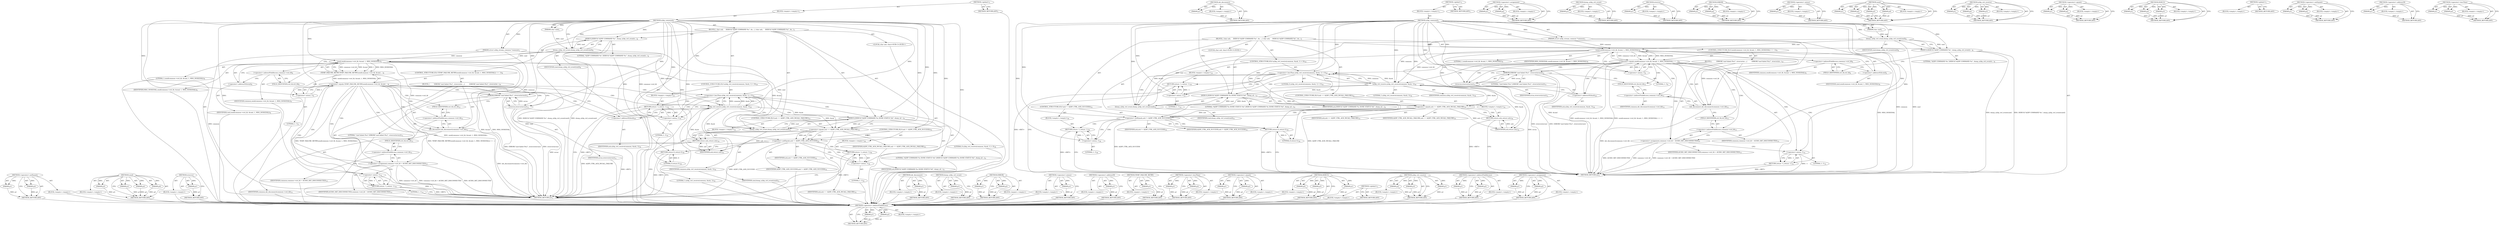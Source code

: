 digraph "&lt;operator&gt;.assignment" {
vulnerable_127 [label=<(METHOD,&lt;operator&gt;.indirectFieldAccess)>];
vulnerable_128 [label=<(PARAM,p1)>];
vulnerable_129 [label=<(PARAM,p2)>];
vulnerable_130 [label=<(BLOCK,&lt;empty&gt;,&lt;empty&gt;)>];
vulnerable_131 [label=<(METHOD_RETURN,ANY)>];
vulnerable_149 [label=<(METHOD,skt_disconnect)>];
vulnerable_150 [label=<(PARAM,p1)>];
vulnerable_151 [label=<(BLOCK,&lt;empty&gt;,&lt;empty&gt;)>];
vulnerable_152 [label=<(METHOD_RETURN,ANY)>];
vulnerable_6 [label=<(METHOD,&lt;global&gt;)<SUB>1</SUB>>];
vulnerable_7 [label=<(BLOCK,&lt;empty&gt;,&lt;empty&gt;)<SUB>1</SUB>>];
vulnerable_8 [label=<(METHOD,a2dp_command)<SUB>1</SUB>>];
vulnerable_9 [label=<(PARAM,struct a2dp_stream_common *common)<SUB>1</SUB>>];
vulnerable_10 [label=<(PARAM,char cmd)<SUB>1</SUB>>];
vulnerable_11 [label=<(BLOCK,{
 char ack;


     DEBUG(&quot;A2DP COMMAND %s&quot;, du...,{
 char ack;


     DEBUG(&quot;A2DP COMMAND %s&quot;, du...)<SUB>2</SUB>>];
vulnerable_12 [label="<(LOCAL,char ack: char)<SUB>3</SUB>>"];
vulnerable_13 [label=<(DEBUG,DEBUG(&quot;A2DP COMMAND %s&quot;, dump_a2dp_ctrl_event(c...)<SUB>6</SUB>>];
vulnerable_14 [label=<(LITERAL,&quot;A2DP COMMAND %s&quot;,DEBUG(&quot;A2DP COMMAND %s&quot;, dump_a2dp_ctrl_event(c...)<SUB>6</SUB>>];
vulnerable_15 [label=<(dump_a2dp_ctrl_event,dump_a2dp_ctrl_event(cmd))<SUB>6</SUB>>];
vulnerable_16 [label=<(IDENTIFIER,cmd,dump_a2dp_ctrl_event(cmd))<SUB>6</SUB>>];
vulnerable_17 [label=<(CONTROL_STRUCTURE,IF,if (send(common-&gt;ctrl_fd, &amp;cmd, 1, MSG_NOSIGNAL) == -1))<SUB>9</SUB>>];
vulnerable_18 [label=<(&lt;operator&gt;.equals,send(common-&gt;ctrl_fd, &amp;cmd, 1, MSG_NOSIGNAL) == -1)<SUB>9</SUB>>];
vulnerable_19 [label=<(send,send(common-&gt;ctrl_fd, &amp;cmd, 1, MSG_NOSIGNAL))<SUB>9</SUB>>];
vulnerable_20 [label=<(&lt;operator&gt;.indirectFieldAccess,common-&gt;ctrl_fd)<SUB>9</SUB>>];
vulnerable_21 [label=<(IDENTIFIER,common,send(common-&gt;ctrl_fd, &amp;cmd, 1, MSG_NOSIGNAL))<SUB>9</SUB>>];
vulnerable_22 [label=<(FIELD_IDENTIFIER,ctrl_fd,ctrl_fd)<SUB>9</SUB>>];
vulnerable_23 [label=<(&lt;operator&gt;.addressOf,&amp;cmd)<SUB>9</SUB>>];
vulnerable_24 [label=<(IDENTIFIER,cmd,send(common-&gt;ctrl_fd, &amp;cmd, 1, MSG_NOSIGNAL))<SUB>9</SUB>>];
vulnerable_25 [label=<(LITERAL,1,send(common-&gt;ctrl_fd, &amp;cmd, 1, MSG_NOSIGNAL))<SUB>9</SUB>>];
vulnerable_26 [label=<(IDENTIFIER,MSG_NOSIGNAL,send(common-&gt;ctrl_fd, &amp;cmd, 1, MSG_NOSIGNAL))<SUB>9</SUB>>];
vulnerable_27 [label=<(&lt;operator&gt;.minus,-1)<SUB>9</SUB>>];
vulnerable_28 [label=<(LITERAL,1,-1)<SUB>9</SUB>>];
vulnerable_29 [label=<(BLOCK,{
         ERROR(&quot;cmd failed (%s)&quot;, strerror(er...,{
         ERROR(&quot;cmd failed (%s)&quot;, strerror(er...)<SUB>10</SUB>>];
vulnerable_30 [label=<(ERROR,ERROR(&quot;cmd failed (%s)&quot;, strerror(errno)))<SUB>11</SUB>>];
vulnerable_31 [label=<(LITERAL,&quot;cmd failed (%s)&quot;,ERROR(&quot;cmd failed (%s)&quot;, strerror(errno)))<SUB>11</SUB>>];
vulnerable_32 [label=<(strerror,strerror(errno))<SUB>11</SUB>>];
vulnerable_33 [label=<(IDENTIFIER,errno,strerror(errno))<SUB>11</SUB>>];
vulnerable_34 [label=<(skt_disconnect,skt_disconnect(common-&gt;ctrl_fd))<SUB>12</SUB>>];
vulnerable_35 [label=<(&lt;operator&gt;.indirectFieldAccess,common-&gt;ctrl_fd)<SUB>12</SUB>>];
vulnerable_36 [label=<(IDENTIFIER,common,skt_disconnect(common-&gt;ctrl_fd))<SUB>12</SUB>>];
vulnerable_37 [label=<(FIELD_IDENTIFIER,ctrl_fd,ctrl_fd)<SUB>12</SUB>>];
vulnerable_38 [label=<(&lt;operator&gt;.assignment,common-&gt;ctrl_fd = AUDIO_SKT_DISCONNECTED)<SUB>13</SUB>>];
vulnerable_39 [label=<(&lt;operator&gt;.indirectFieldAccess,common-&gt;ctrl_fd)<SUB>13</SUB>>];
vulnerable_40 [label=<(IDENTIFIER,common,common-&gt;ctrl_fd = AUDIO_SKT_DISCONNECTED)<SUB>13</SUB>>];
vulnerable_41 [label=<(FIELD_IDENTIFIER,ctrl_fd,ctrl_fd)<SUB>13</SUB>>];
vulnerable_42 [label=<(IDENTIFIER,AUDIO_SKT_DISCONNECTED,common-&gt;ctrl_fd = AUDIO_SKT_DISCONNECTED)<SUB>13</SUB>>];
vulnerable_43 [label=<(RETURN,return -1;,return -1;)<SUB>14</SUB>>];
vulnerable_44 [label=<(&lt;operator&gt;.minus,-1)<SUB>14</SUB>>];
vulnerable_45 [label=<(LITERAL,1,-1)<SUB>14</SUB>>];
vulnerable_46 [label=<(CONTROL_STRUCTURE,IF,if (a2dp_ctrl_receive(common, &amp;ack, 1) &lt; 0))<SUB>18</SUB>>];
vulnerable_47 [label=<(&lt;operator&gt;.lessThan,a2dp_ctrl_receive(common, &amp;ack, 1) &lt; 0)<SUB>18</SUB>>];
vulnerable_48 [label=<(a2dp_ctrl_receive,a2dp_ctrl_receive(common, &amp;ack, 1))<SUB>18</SUB>>];
vulnerable_49 [label=<(IDENTIFIER,common,a2dp_ctrl_receive(common, &amp;ack, 1))<SUB>18</SUB>>];
vulnerable_50 [label=<(&lt;operator&gt;.addressOf,&amp;ack)<SUB>18</SUB>>];
vulnerable_51 [label=<(IDENTIFIER,ack,a2dp_ctrl_receive(common, &amp;ack, 1))<SUB>18</SUB>>];
vulnerable_52 [label=<(LITERAL,1,a2dp_ctrl_receive(common, &amp;ack, 1))<SUB>18</SUB>>];
vulnerable_53 [label=<(LITERAL,0,a2dp_ctrl_receive(common, &amp;ack, 1) &lt; 0)<SUB>18</SUB>>];
vulnerable_54 [label=<(BLOCK,&lt;empty&gt;,&lt;empty&gt;)<SUB>19</SUB>>];
vulnerable_55 [label=<(RETURN,return -1;,return -1;)<SUB>19</SUB>>];
vulnerable_56 [label=<(&lt;operator&gt;.minus,-1)<SUB>19</SUB>>];
vulnerable_57 [label=<(LITERAL,1,-1)<SUB>19</SUB>>];
vulnerable_58 [label=<(DEBUG,DEBUG(&quot;A2DP COMMAND %s DONE STATUS %d&quot;, dump_a2...)<SUB>21</SUB>>];
vulnerable_59 [label=<(LITERAL,&quot;A2DP COMMAND %s DONE STATUS %d&quot;,DEBUG(&quot;A2DP COMMAND %s DONE STATUS %d&quot;, dump_a2...)<SUB>21</SUB>>];
vulnerable_60 [label=<(dump_a2dp_ctrl_event,dump_a2dp_ctrl_event(cmd))<SUB>21</SUB>>];
vulnerable_61 [label=<(IDENTIFIER,cmd,dump_a2dp_ctrl_event(cmd))<SUB>21</SUB>>];
vulnerable_62 [label=<(IDENTIFIER,ack,DEBUG(&quot;A2DP COMMAND %s DONE STATUS %d&quot;, dump_a2...)<SUB>21</SUB>>];
vulnerable_63 [label=<(CONTROL_STRUCTURE,IF,if (ack == A2DP_CTRL_ACK_INCALL_FAILURE))<SUB>23</SUB>>];
vulnerable_64 [label=<(&lt;operator&gt;.equals,ack == A2DP_CTRL_ACK_INCALL_FAILURE)<SUB>23</SUB>>];
vulnerable_65 [label=<(IDENTIFIER,ack,ack == A2DP_CTRL_ACK_INCALL_FAILURE)<SUB>23</SUB>>];
vulnerable_66 [label=<(IDENTIFIER,A2DP_CTRL_ACK_INCALL_FAILURE,ack == A2DP_CTRL_ACK_INCALL_FAILURE)<SUB>23</SUB>>];
vulnerable_67 [label=<(BLOCK,&lt;empty&gt;,&lt;empty&gt;)<SUB>24</SUB>>];
vulnerable_68 [label=<(RETURN,return ack;,return ack;)<SUB>24</SUB>>];
vulnerable_69 [label=<(IDENTIFIER,ack,return ack;)<SUB>24</SUB>>];
vulnerable_70 [label=<(CONTROL_STRUCTURE,IF,if (ack != A2DP_CTRL_ACK_SUCCESS))<SUB>25</SUB>>];
vulnerable_71 [label=<(&lt;operator&gt;.notEquals,ack != A2DP_CTRL_ACK_SUCCESS)<SUB>25</SUB>>];
vulnerable_72 [label=<(IDENTIFIER,ack,ack != A2DP_CTRL_ACK_SUCCESS)<SUB>25</SUB>>];
vulnerable_73 [label=<(IDENTIFIER,A2DP_CTRL_ACK_SUCCESS,ack != A2DP_CTRL_ACK_SUCCESS)<SUB>25</SUB>>];
vulnerable_74 [label=<(BLOCK,&lt;empty&gt;,&lt;empty&gt;)<SUB>26</SUB>>];
vulnerable_75 [label=<(RETURN,return -1;,return -1;)<SUB>26</SUB>>];
vulnerable_76 [label=<(&lt;operator&gt;.minus,-1)<SUB>26</SUB>>];
vulnerable_77 [label=<(LITERAL,1,-1)<SUB>26</SUB>>];
vulnerable_78 [label=<(RETURN,return 0;,return 0;)<SUB>28</SUB>>];
vulnerable_79 [label=<(LITERAL,0,return 0;)<SUB>28</SUB>>];
vulnerable_80 [label=<(METHOD_RETURN,int)<SUB>1</SUB>>];
vulnerable_82 [label=<(METHOD_RETURN,ANY)<SUB>1</SUB>>];
vulnerable_153 [label=<(METHOD,&lt;operator&gt;.assignment)>];
vulnerable_154 [label=<(PARAM,p1)>];
vulnerable_155 [label=<(PARAM,p2)>];
vulnerable_156 [label=<(BLOCK,&lt;empty&gt;,&lt;empty&gt;)>];
vulnerable_157 [label=<(METHOD_RETURN,ANY)>];
vulnerable_111 [label=<(METHOD,dump_a2dp_ctrl_event)>];
vulnerable_112 [label=<(PARAM,p1)>];
vulnerable_113 [label=<(BLOCK,&lt;empty&gt;,&lt;empty&gt;)>];
vulnerable_114 [label=<(METHOD_RETURN,ANY)>];
vulnerable_145 [label=<(METHOD,strerror)>];
vulnerable_146 [label=<(PARAM,p1)>];
vulnerable_147 [label=<(BLOCK,&lt;empty&gt;,&lt;empty&gt;)>];
vulnerable_148 [label=<(METHOD_RETURN,ANY)>];
vulnerable_140 [label=<(METHOD,ERROR)>];
vulnerable_141 [label=<(PARAM,p1)>];
vulnerable_142 [label=<(PARAM,p2)>];
vulnerable_143 [label=<(BLOCK,&lt;empty&gt;,&lt;empty&gt;)>];
vulnerable_144 [label=<(METHOD_RETURN,ANY)>];
vulnerable_136 [label=<(METHOD,&lt;operator&gt;.minus)>];
vulnerable_137 [label=<(PARAM,p1)>];
vulnerable_138 [label=<(BLOCK,&lt;empty&gt;,&lt;empty&gt;)>];
vulnerable_139 [label=<(METHOD_RETURN,ANY)>];
vulnerable_120 [label=<(METHOD,send)>];
vulnerable_121 [label=<(PARAM,p1)>];
vulnerable_122 [label=<(PARAM,p2)>];
vulnerable_123 [label=<(PARAM,p3)>];
vulnerable_124 [label=<(PARAM,p4)>];
vulnerable_125 [label=<(BLOCK,&lt;empty&gt;,&lt;empty&gt;)>];
vulnerable_126 [label=<(METHOD_RETURN,ANY)>];
vulnerable_163 [label=<(METHOD,a2dp_ctrl_receive)>];
vulnerable_164 [label=<(PARAM,p1)>];
vulnerable_165 [label=<(PARAM,p2)>];
vulnerable_166 [label=<(PARAM,p3)>];
vulnerable_167 [label=<(BLOCK,&lt;empty&gt;,&lt;empty&gt;)>];
vulnerable_168 [label=<(METHOD_RETURN,ANY)>];
vulnerable_115 [label=<(METHOD,&lt;operator&gt;.equals)>];
vulnerable_116 [label=<(PARAM,p1)>];
vulnerable_117 [label=<(PARAM,p2)>];
vulnerable_118 [label=<(BLOCK,&lt;empty&gt;,&lt;empty&gt;)>];
vulnerable_119 [label=<(METHOD_RETURN,ANY)>];
vulnerable_105 [label=<(METHOD,DEBUG)>];
vulnerable_106 [label=<(PARAM,p1)>];
vulnerable_107 [label=<(PARAM,p2)>];
vulnerable_108 [label=<(PARAM,p3)>];
vulnerable_109 [label=<(BLOCK,&lt;empty&gt;,&lt;empty&gt;)>];
vulnerable_110 [label=<(METHOD_RETURN,ANY)>];
vulnerable_99 [label=<(METHOD,&lt;global&gt;)<SUB>1</SUB>>];
vulnerable_100 [label=<(BLOCK,&lt;empty&gt;,&lt;empty&gt;)>];
vulnerable_101 [label=<(METHOD_RETURN,ANY)>];
vulnerable_169 [label=<(METHOD,&lt;operator&gt;.notEquals)>];
vulnerable_170 [label=<(PARAM,p1)>];
vulnerable_171 [label=<(PARAM,p2)>];
vulnerable_172 [label=<(BLOCK,&lt;empty&gt;,&lt;empty&gt;)>];
vulnerable_173 [label=<(METHOD_RETURN,ANY)>];
vulnerable_132 [label=<(METHOD,&lt;operator&gt;.addressOf)>];
vulnerable_133 [label=<(PARAM,p1)>];
vulnerable_134 [label=<(BLOCK,&lt;empty&gt;,&lt;empty&gt;)>];
vulnerable_135 [label=<(METHOD_RETURN,ANY)>];
vulnerable_158 [label=<(METHOD,&lt;operator&gt;.lessThan)>];
vulnerable_159 [label=<(PARAM,p1)>];
vulnerable_160 [label=<(PARAM,p2)>];
vulnerable_161 [label=<(BLOCK,&lt;empty&gt;,&lt;empty&gt;)>];
vulnerable_162 [label=<(METHOD_RETURN,ANY)>];
fixed_174 [label=<(METHOD,&lt;operator&gt;.notEquals)>];
fixed_175 [label=<(PARAM,p1)>];
fixed_176 [label=<(PARAM,p2)>];
fixed_177 [label=<(BLOCK,&lt;empty&gt;,&lt;empty&gt;)>];
fixed_178 [label=<(METHOD_RETURN,ANY)>];
fixed_125 [label=<(METHOD,send)>];
fixed_126 [label=<(PARAM,p1)>];
fixed_127 [label=<(PARAM,p2)>];
fixed_128 [label=<(PARAM,p3)>];
fixed_129 [label=<(PARAM,p4)>];
fixed_130 [label=<(BLOCK,&lt;empty&gt;,&lt;empty&gt;)>];
fixed_131 [label=<(METHOD_RETURN,ANY)>];
fixed_150 [label=<(METHOD,strerror)>];
fixed_151 [label=<(PARAM,p1)>];
fixed_152 [label=<(BLOCK,&lt;empty&gt;,&lt;empty&gt;)>];
fixed_153 [label=<(METHOD_RETURN,ANY)>];
fixed_6 [label=<(METHOD,&lt;global&gt;)<SUB>1</SUB>>];
fixed_7 [label=<(BLOCK,&lt;empty&gt;,&lt;empty&gt;)<SUB>1</SUB>>];
fixed_8 [label=<(METHOD,a2dp_command)<SUB>1</SUB>>];
fixed_9 [label=<(PARAM,struct a2dp_stream_common *common)<SUB>1</SUB>>];
fixed_10 [label=<(PARAM,char cmd)<SUB>1</SUB>>];
fixed_11 [label=<(BLOCK,{
 char ack;


     DEBUG(&quot;A2DP COMMAND %s&quot;, du...,{
 char ack;


     DEBUG(&quot;A2DP COMMAND %s&quot;, du...)<SUB>2</SUB>>];
fixed_12 [label="<(LOCAL,char ack: char)<SUB>3</SUB>>"];
fixed_13 [label=<(DEBUG,DEBUG(&quot;A2DP COMMAND %s&quot;, dump_a2dp_ctrl_event(c...)<SUB>6</SUB>>];
fixed_14 [label=<(LITERAL,&quot;A2DP COMMAND %s&quot;,DEBUG(&quot;A2DP COMMAND %s&quot;, dump_a2dp_ctrl_event(c...)<SUB>6</SUB>>];
fixed_15 [label=<(dump_a2dp_ctrl_event,dump_a2dp_ctrl_event(cmd))<SUB>6</SUB>>];
fixed_16 [label=<(IDENTIFIER,cmd,dump_a2dp_ctrl_event(cmd))<SUB>6</SUB>>];
fixed_17 [label=<(CONTROL_STRUCTURE,IF,if (TEMP_FAILURE_RETRY(send(common-&gt;ctrl_fd, &amp;cmd, 1, MSG_NOSIGNAL)) == -1))<SUB>9</SUB>>];
fixed_18 [label=<(&lt;operator&gt;.equals,TEMP_FAILURE_RETRY(send(common-&gt;ctrl_fd, &amp;cmd, ...)<SUB>9</SUB>>];
fixed_19 [label=<(TEMP_FAILURE_RETRY,TEMP_FAILURE_RETRY(send(common-&gt;ctrl_fd, &amp;cmd, ...)<SUB>9</SUB>>];
fixed_20 [label=<(send,send(common-&gt;ctrl_fd, &amp;cmd, 1, MSG_NOSIGNAL))<SUB>9</SUB>>];
fixed_21 [label=<(&lt;operator&gt;.indirectFieldAccess,common-&gt;ctrl_fd)<SUB>9</SUB>>];
fixed_22 [label=<(IDENTIFIER,common,send(common-&gt;ctrl_fd, &amp;cmd, 1, MSG_NOSIGNAL))<SUB>9</SUB>>];
fixed_23 [label=<(FIELD_IDENTIFIER,ctrl_fd,ctrl_fd)<SUB>9</SUB>>];
fixed_24 [label=<(&lt;operator&gt;.addressOf,&amp;cmd)<SUB>9</SUB>>];
fixed_25 [label=<(IDENTIFIER,cmd,send(common-&gt;ctrl_fd, &amp;cmd, 1, MSG_NOSIGNAL))<SUB>9</SUB>>];
fixed_26 [label=<(LITERAL,1,send(common-&gt;ctrl_fd, &amp;cmd, 1, MSG_NOSIGNAL))<SUB>9</SUB>>];
fixed_27 [label=<(IDENTIFIER,MSG_NOSIGNAL,send(common-&gt;ctrl_fd, &amp;cmd, 1, MSG_NOSIGNAL))<SUB>9</SUB>>];
fixed_28 [label=<(&lt;operator&gt;.minus,-1)<SUB>9</SUB>>];
fixed_29 [label=<(LITERAL,1,-1)<SUB>9</SUB>>];
fixed_30 [label=<(BLOCK,{
         ERROR(&quot;cmd failed (%s)&quot;, strerror(er...,{
         ERROR(&quot;cmd failed (%s)&quot;, strerror(er...)<SUB>10</SUB>>];
fixed_31 [label=<(ERROR,ERROR(&quot;cmd failed (%s)&quot;, strerror(errno)))<SUB>11</SUB>>];
fixed_32 [label=<(LITERAL,&quot;cmd failed (%s)&quot;,ERROR(&quot;cmd failed (%s)&quot;, strerror(errno)))<SUB>11</SUB>>];
fixed_33 [label=<(strerror,strerror(errno))<SUB>11</SUB>>];
fixed_34 [label=<(IDENTIFIER,errno,strerror(errno))<SUB>11</SUB>>];
fixed_35 [label=<(skt_disconnect,skt_disconnect(common-&gt;ctrl_fd))<SUB>12</SUB>>];
fixed_36 [label=<(&lt;operator&gt;.indirectFieldAccess,common-&gt;ctrl_fd)<SUB>12</SUB>>];
fixed_37 [label=<(IDENTIFIER,common,skt_disconnect(common-&gt;ctrl_fd))<SUB>12</SUB>>];
fixed_38 [label=<(FIELD_IDENTIFIER,ctrl_fd,ctrl_fd)<SUB>12</SUB>>];
fixed_39 [label=<(&lt;operator&gt;.assignment,common-&gt;ctrl_fd = AUDIO_SKT_DISCONNECTED)<SUB>13</SUB>>];
fixed_40 [label=<(&lt;operator&gt;.indirectFieldAccess,common-&gt;ctrl_fd)<SUB>13</SUB>>];
fixed_41 [label=<(IDENTIFIER,common,common-&gt;ctrl_fd = AUDIO_SKT_DISCONNECTED)<SUB>13</SUB>>];
fixed_42 [label=<(FIELD_IDENTIFIER,ctrl_fd,ctrl_fd)<SUB>13</SUB>>];
fixed_43 [label=<(IDENTIFIER,AUDIO_SKT_DISCONNECTED,common-&gt;ctrl_fd = AUDIO_SKT_DISCONNECTED)<SUB>13</SUB>>];
fixed_44 [label=<(RETURN,return -1;,return -1;)<SUB>14</SUB>>];
fixed_45 [label=<(&lt;operator&gt;.minus,-1)<SUB>14</SUB>>];
fixed_46 [label=<(LITERAL,1,-1)<SUB>14</SUB>>];
fixed_47 [label=<(CONTROL_STRUCTURE,IF,if (a2dp_ctrl_receive(common, &amp;ack, 1) &lt; 0))<SUB>18</SUB>>];
fixed_48 [label=<(&lt;operator&gt;.lessThan,a2dp_ctrl_receive(common, &amp;ack, 1) &lt; 0)<SUB>18</SUB>>];
fixed_49 [label=<(a2dp_ctrl_receive,a2dp_ctrl_receive(common, &amp;ack, 1))<SUB>18</SUB>>];
fixed_50 [label=<(IDENTIFIER,common,a2dp_ctrl_receive(common, &amp;ack, 1))<SUB>18</SUB>>];
fixed_51 [label=<(&lt;operator&gt;.addressOf,&amp;ack)<SUB>18</SUB>>];
fixed_52 [label=<(IDENTIFIER,ack,a2dp_ctrl_receive(common, &amp;ack, 1))<SUB>18</SUB>>];
fixed_53 [label=<(LITERAL,1,a2dp_ctrl_receive(common, &amp;ack, 1))<SUB>18</SUB>>];
fixed_54 [label=<(LITERAL,0,a2dp_ctrl_receive(common, &amp;ack, 1) &lt; 0)<SUB>18</SUB>>];
fixed_55 [label=<(BLOCK,&lt;empty&gt;,&lt;empty&gt;)<SUB>19</SUB>>];
fixed_56 [label=<(RETURN,return -1;,return -1;)<SUB>19</SUB>>];
fixed_57 [label=<(&lt;operator&gt;.minus,-1)<SUB>19</SUB>>];
fixed_58 [label=<(LITERAL,1,-1)<SUB>19</SUB>>];
fixed_59 [label=<(DEBUG,DEBUG(&quot;A2DP COMMAND %s DONE STATUS %d&quot;, dump_a2...)<SUB>21</SUB>>];
fixed_60 [label=<(LITERAL,&quot;A2DP COMMAND %s DONE STATUS %d&quot;,DEBUG(&quot;A2DP COMMAND %s DONE STATUS %d&quot;, dump_a2...)<SUB>21</SUB>>];
fixed_61 [label=<(dump_a2dp_ctrl_event,dump_a2dp_ctrl_event(cmd))<SUB>21</SUB>>];
fixed_62 [label=<(IDENTIFIER,cmd,dump_a2dp_ctrl_event(cmd))<SUB>21</SUB>>];
fixed_63 [label=<(IDENTIFIER,ack,DEBUG(&quot;A2DP COMMAND %s DONE STATUS %d&quot;, dump_a2...)<SUB>21</SUB>>];
fixed_64 [label=<(CONTROL_STRUCTURE,IF,if (ack == A2DP_CTRL_ACK_INCALL_FAILURE))<SUB>23</SUB>>];
fixed_65 [label=<(&lt;operator&gt;.equals,ack == A2DP_CTRL_ACK_INCALL_FAILURE)<SUB>23</SUB>>];
fixed_66 [label=<(IDENTIFIER,ack,ack == A2DP_CTRL_ACK_INCALL_FAILURE)<SUB>23</SUB>>];
fixed_67 [label=<(IDENTIFIER,A2DP_CTRL_ACK_INCALL_FAILURE,ack == A2DP_CTRL_ACK_INCALL_FAILURE)<SUB>23</SUB>>];
fixed_68 [label=<(BLOCK,&lt;empty&gt;,&lt;empty&gt;)<SUB>24</SUB>>];
fixed_69 [label=<(RETURN,return ack;,return ack;)<SUB>24</SUB>>];
fixed_70 [label=<(IDENTIFIER,ack,return ack;)<SUB>24</SUB>>];
fixed_71 [label=<(CONTROL_STRUCTURE,IF,if (ack != A2DP_CTRL_ACK_SUCCESS))<SUB>25</SUB>>];
fixed_72 [label=<(&lt;operator&gt;.notEquals,ack != A2DP_CTRL_ACK_SUCCESS)<SUB>25</SUB>>];
fixed_73 [label=<(IDENTIFIER,ack,ack != A2DP_CTRL_ACK_SUCCESS)<SUB>25</SUB>>];
fixed_74 [label=<(IDENTIFIER,A2DP_CTRL_ACK_SUCCESS,ack != A2DP_CTRL_ACK_SUCCESS)<SUB>25</SUB>>];
fixed_75 [label=<(BLOCK,&lt;empty&gt;,&lt;empty&gt;)<SUB>26</SUB>>];
fixed_76 [label=<(RETURN,return -1;,return -1;)<SUB>26</SUB>>];
fixed_77 [label=<(&lt;operator&gt;.minus,-1)<SUB>26</SUB>>];
fixed_78 [label=<(LITERAL,1,-1)<SUB>26</SUB>>];
fixed_79 [label=<(RETURN,return 0;,return 0;)<SUB>28</SUB>>];
fixed_80 [label=<(LITERAL,0,return 0;)<SUB>28</SUB>>];
fixed_81 [label=<(METHOD_RETURN,int)<SUB>1</SUB>>];
fixed_83 [label=<(METHOD_RETURN,ANY)<SUB>1</SUB>>];
fixed_154 [label=<(METHOD,skt_disconnect)>];
fixed_155 [label=<(PARAM,p1)>];
fixed_156 [label=<(BLOCK,&lt;empty&gt;,&lt;empty&gt;)>];
fixed_157 [label=<(METHOD_RETURN,ANY)>];
fixed_112 [label=<(METHOD,dump_a2dp_ctrl_event)>];
fixed_113 [label=<(PARAM,p1)>];
fixed_114 [label=<(BLOCK,&lt;empty&gt;,&lt;empty&gt;)>];
fixed_115 [label=<(METHOD_RETURN,ANY)>];
fixed_145 [label=<(METHOD,ERROR)>];
fixed_146 [label=<(PARAM,p1)>];
fixed_147 [label=<(PARAM,p2)>];
fixed_148 [label=<(BLOCK,&lt;empty&gt;,&lt;empty&gt;)>];
fixed_149 [label=<(METHOD_RETURN,ANY)>];
fixed_141 [label=<(METHOD,&lt;operator&gt;.minus)>];
fixed_142 [label=<(PARAM,p1)>];
fixed_143 [label=<(BLOCK,&lt;empty&gt;,&lt;empty&gt;)>];
fixed_144 [label=<(METHOD_RETURN,ANY)>];
fixed_137 [label=<(METHOD,&lt;operator&gt;.addressOf)>];
fixed_138 [label=<(PARAM,p1)>];
fixed_139 [label=<(BLOCK,&lt;empty&gt;,&lt;empty&gt;)>];
fixed_140 [label=<(METHOD_RETURN,ANY)>];
fixed_121 [label=<(METHOD,TEMP_FAILURE_RETRY)>];
fixed_122 [label=<(PARAM,p1)>];
fixed_123 [label=<(BLOCK,&lt;empty&gt;,&lt;empty&gt;)>];
fixed_124 [label=<(METHOD_RETURN,ANY)>];
fixed_163 [label=<(METHOD,&lt;operator&gt;.lessThan)>];
fixed_164 [label=<(PARAM,p1)>];
fixed_165 [label=<(PARAM,p2)>];
fixed_166 [label=<(BLOCK,&lt;empty&gt;,&lt;empty&gt;)>];
fixed_167 [label=<(METHOD_RETURN,ANY)>];
fixed_116 [label=<(METHOD,&lt;operator&gt;.equals)>];
fixed_117 [label=<(PARAM,p1)>];
fixed_118 [label=<(PARAM,p2)>];
fixed_119 [label=<(BLOCK,&lt;empty&gt;,&lt;empty&gt;)>];
fixed_120 [label=<(METHOD_RETURN,ANY)>];
fixed_106 [label=<(METHOD,DEBUG)>];
fixed_107 [label=<(PARAM,p1)>];
fixed_108 [label=<(PARAM,p2)>];
fixed_109 [label=<(PARAM,p3)>];
fixed_110 [label=<(BLOCK,&lt;empty&gt;,&lt;empty&gt;)>];
fixed_111 [label=<(METHOD_RETURN,ANY)>];
fixed_100 [label=<(METHOD,&lt;global&gt;)<SUB>1</SUB>>];
fixed_101 [label=<(BLOCK,&lt;empty&gt;,&lt;empty&gt;)>];
fixed_102 [label=<(METHOD_RETURN,ANY)>];
fixed_168 [label=<(METHOD,a2dp_ctrl_receive)>];
fixed_169 [label=<(PARAM,p1)>];
fixed_170 [label=<(PARAM,p2)>];
fixed_171 [label=<(PARAM,p3)>];
fixed_172 [label=<(BLOCK,&lt;empty&gt;,&lt;empty&gt;)>];
fixed_173 [label=<(METHOD_RETURN,ANY)>];
fixed_132 [label=<(METHOD,&lt;operator&gt;.indirectFieldAccess)>];
fixed_133 [label=<(PARAM,p1)>];
fixed_134 [label=<(PARAM,p2)>];
fixed_135 [label=<(BLOCK,&lt;empty&gt;,&lt;empty&gt;)>];
fixed_136 [label=<(METHOD_RETURN,ANY)>];
fixed_158 [label=<(METHOD,&lt;operator&gt;.assignment)>];
fixed_159 [label=<(PARAM,p1)>];
fixed_160 [label=<(PARAM,p2)>];
fixed_161 [label=<(BLOCK,&lt;empty&gt;,&lt;empty&gt;)>];
fixed_162 [label=<(METHOD_RETURN,ANY)>];
vulnerable_127 -> vulnerable_128  [key=0, label="AST: "];
vulnerable_127 -> vulnerable_128  [key=1, label="DDG: "];
vulnerable_127 -> vulnerable_130  [key=0, label="AST: "];
vulnerable_127 -> vulnerable_129  [key=0, label="AST: "];
vulnerable_127 -> vulnerable_129  [key=1, label="DDG: "];
vulnerable_127 -> vulnerable_131  [key=0, label="AST: "];
vulnerable_127 -> vulnerable_131  [key=1, label="CFG: "];
vulnerable_128 -> vulnerable_131  [key=0, label="DDG: p1"];
vulnerable_129 -> vulnerable_131  [key=0, label="DDG: p2"];
vulnerable_149 -> vulnerable_150  [key=0, label="AST: "];
vulnerable_149 -> vulnerable_150  [key=1, label="DDG: "];
vulnerable_149 -> vulnerable_151  [key=0, label="AST: "];
vulnerable_149 -> vulnerable_152  [key=0, label="AST: "];
vulnerable_149 -> vulnerable_152  [key=1, label="CFG: "];
vulnerable_150 -> vulnerable_152  [key=0, label="DDG: p1"];
vulnerable_6 -> vulnerable_7  [key=0, label="AST: "];
vulnerable_6 -> vulnerable_82  [key=0, label="AST: "];
vulnerable_6 -> vulnerable_82  [key=1, label="CFG: "];
vulnerable_7 -> vulnerable_8  [key=0, label="AST: "];
vulnerable_8 -> vulnerable_9  [key=0, label="AST: "];
vulnerable_8 -> vulnerable_9  [key=1, label="DDG: "];
vulnerable_8 -> vulnerable_10  [key=0, label="AST: "];
vulnerable_8 -> vulnerable_10  [key=1, label="DDG: "];
vulnerable_8 -> vulnerable_11  [key=0, label="AST: "];
vulnerable_8 -> vulnerable_80  [key=0, label="AST: "];
vulnerable_8 -> vulnerable_15  [key=0, label="CFG: "];
vulnerable_8 -> vulnerable_15  [key=1, label="DDG: "];
vulnerable_8 -> vulnerable_78  [key=0, label="DDG: "];
vulnerable_8 -> vulnerable_13  [key=0, label="DDG: "];
vulnerable_8 -> vulnerable_58  [key=0, label="DDG: "];
vulnerable_8 -> vulnerable_79  [key=0, label="DDG: "];
vulnerable_8 -> vulnerable_38  [key=0, label="DDG: "];
vulnerable_8 -> vulnerable_47  [key=0, label="DDG: "];
vulnerable_8 -> vulnerable_60  [key=0, label="DDG: "];
vulnerable_8 -> vulnerable_64  [key=0, label="DDG: "];
vulnerable_8 -> vulnerable_71  [key=0, label="DDG: "];
vulnerable_8 -> vulnerable_19  [key=0, label="DDG: "];
vulnerable_8 -> vulnerable_27  [key=0, label="DDG: "];
vulnerable_8 -> vulnerable_30  [key=0, label="DDG: "];
vulnerable_8 -> vulnerable_48  [key=0, label="DDG: "];
vulnerable_8 -> vulnerable_69  [key=0, label="DDG: "];
vulnerable_8 -> vulnerable_32  [key=0, label="DDG: "];
vulnerable_8 -> vulnerable_44  [key=0, label="DDG: "];
vulnerable_8 -> vulnerable_56  [key=0, label="DDG: "];
vulnerable_8 -> vulnerable_76  [key=0, label="DDG: "];
vulnerable_9 -> vulnerable_80  [key=0, label="DDG: common"];
vulnerable_9 -> vulnerable_19  [key=0, label="DDG: common"];
vulnerable_9 -> vulnerable_34  [key=0, label="DDG: common"];
vulnerable_9 -> vulnerable_48  [key=0, label="DDG: common"];
vulnerable_10 -> vulnerable_15  [key=0, label="DDG: cmd"];
vulnerable_11 -> vulnerable_12  [key=0, label="AST: "];
vulnerable_11 -> vulnerable_13  [key=0, label="AST: "];
vulnerable_11 -> vulnerable_17  [key=0, label="AST: "];
vulnerable_11 -> vulnerable_46  [key=0, label="AST: "];
vulnerable_11 -> vulnerable_58  [key=0, label="AST: "];
vulnerable_11 -> vulnerable_63  [key=0, label="AST: "];
vulnerable_11 -> vulnerable_70  [key=0, label="AST: "];
vulnerable_11 -> vulnerable_78  [key=0, label="AST: "];
vulnerable_13 -> vulnerable_14  [key=0, label="AST: "];
vulnerable_13 -> vulnerable_15  [key=0, label="AST: "];
vulnerable_13 -> vulnerable_22  [key=0, label="CFG: "];
vulnerable_13 -> vulnerable_80  [key=0, label="DDG: dump_a2dp_ctrl_event(cmd)"];
vulnerable_13 -> vulnerable_80  [key=1, label="DDG: DEBUG(&quot;A2DP COMMAND %s&quot;, dump_a2dp_ctrl_event(cmd))"];
vulnerable_15 -> vulnerable_16  [key=0, label="AST: "];
vulnerable_15 -> vulnerable_13  [key=0, label="CFG: "];
vulnerable_15 -> vulnerable_13  [key=1, label="DDG: cmd"];
vulnerable_15 -> vulnerable_80  [key=0, label="DDG: cmd"];
vulnerable_15 -> vulnerable_60  [key=0, label="DDG: cmd"];
vulnerable_15 -> vulnerable_19  [key=0, label="DDG: cmd"];
vulnerable_17 -> vulnerable_18  [key=0, label="AST: "];
vulnerable_17 -> vulnerable_29  [key=0, label="AST: "];
vulnerable_18 -> vulnerable_19  [key=0, label="AST: "];
vulnerable_18 -> vulnerable_27  [key=0, label="AST: "];
vulnerable_18 -> vulnerable_32  [key=0, label="CFG: "];
vulnerable_18 -> vulnerable_32  [key=1, label="CDG: "];
vulnerable_18 -> vulnerable_50  [key=0, label="CFG: "];
vulnerable_18 -> vulnerable_50  [key=1, label="CDG: "];
vulnerable_18 -> vulnerable_80  [key=0, label="DDG: send(common-&gt;ctrl_fd, &amp;cmd, 1, MSG_NOSIGNAL)"];
vulnerable_18 -> vulnerable_80  [key=1, label="DDG: send(common-&gt;ctrl_fd, &amp;cmd, 1, MSG_NOSIGNAL) == -1"];
vulnerable_18 -> vulnerable_47  [key=0, label="CDG: "];
vulnerable_18 -> vulnerable_30  [key=0, label="CDG: "];
vulnerable_18 -> vulnerable_34  [key=0, label="CDG: "];
vulnerable_18 -> vulnerable_48  [key=0, label="CDG: "];
vulnerable_18 -> vulnerable_37  [key=0, label="CDG: "];
vulnerable_18 -> vulnerable_38  [key=0, label="CDG: "];
vulnerable_18 -> vulnerable_41  [key=0, label="CDG: "];
vulnerable_18 -> vulnerable_44  [key=0, label="CDG: "];
vulnerable_18 -> vulnerable_35  [key=0, label="CDG: "];
vulnerable_18 -> vulnerable_39  [key=0, label="CDG: "];
vulnerable_18 -> vulnerable_43  [key=0, label="CDG: "];
vulnerable_19 -> vulnerable_20  [key=0, label="AST: "];
vulnerable_19 -> vulnerable_23  [key=0, label="AST: "];
vulnerable_19 -> vulnerable_25  [key=0, label="AST: "];
vulnerable_19 -> vulnerable_26  [key=0, label="AST: "];
vulnerable_19 -> vulnerable_27  [key=0, label="CFG: "];
vulnerable_19 -> vulnerable_80  [key=0, label="DDG: &amp;cmd"];
vulnerable_19 -> vulnerable_80  [key=1, label="DDG: MSG_NOSIGNAL"];
vulnerable_19 -> vulnerable_18  [key=0, label="DDG: common-&gt;ctrl_fd"];
vulnerable_19 -> vulnerable_18  [key=1, label="DDG: &amp;cmd"];
vulnerable_19 -> vulnerable_18  [key=2, label="DDG: 1"];
vulnerable_19 -> vulnerable_18  [key=3, label="DDG: MSG_NOSIGNAL"];
vulnerable_19 -> vulnerable_60  [key=0, label="DDG: &amp;cmd"];
vulnerable_19 -> vulnerable_34  [key=0, label="DDG: common-&gt;ctrl_fd"];
vulnerable_19 -> vulnerable_48  [key=0, label="DDG: common-&gt;ctrl_fd"];
vulnerable_20 -> vulnerable_21  [key=0, label="AST: "];
vulnerable_20 -> vulnerable_22  [key=0, label="AST: "];
vulnerable_20 -> vulnerable_23  [key=0, label="CFG: "];
vulnerable_22 -> vulnerable_20  [key=0, label="CFG: "];
vulnerable_23 -> vulnerable_24  [key=0, label="AST: "];
vulnerable_23 -> vulnerable_19  [key=0, label="CFG: "];
vulnerable_27 -> vulnerable_28  [key=0, label="AST: "];
vulnerable_27 -> vulnerable_18  [key=0, label="CFG: "];
vulnerable_27 -> vulnerable_18  [key=1, label="DDG: 1"];
vulnerable_29 -> vulnerable_30  [key=0, label="AST: "];
vulnerable_29 -> vulnerable_34  [key=0, label="AST: "];
vulnerable_29 -> vulnerable_38  [key=0, label="AST: "];
vulnerable_29 -> vulnerable_43  [key=0, label="AST: "];
vulnerable_30 -> vulnerable_31  [key=0, label="AST: "];
vulnerable_30 -> vulnerable_32  [key=0, label="AST: "];
vulnerable_30 -> vulnerable_37  [key=0, label="CFG: "];
vulnerable_30 -> vulnerable_80  [key=0, label="DDG: strerror(errno)"];
vulnerable_30 -> vulnerable_80  [key=1, label="DDG: ERROR(&quot;cmd failed (%s)&quot;, strerror(errno))"];
vulnerable_32 -> vulnerable_33  [key=0, label="AST: "];
vulnerable_32 -> vulnerable_30  [key=0, label="CFG: "];
vulnerable_32 -> vulnerable_30  [key=1, label="DDG: errno"];
vulnerable_32 -> vulnerable_80  [key=0, label="DDG: errno"];
vulnerable_34 -> vulnerable_35  [key=0, label="AST: "];
vulnerable_34 -> vulnerable_41  [key=0, label="CFG: "];
vulnerable_34 -> vulnerable_80  [key=0, label="DDG: skt_disconnect(common-&gt;ctrl_fd)"];
vulnerable_35 -> vulnerable_36  [key=0, label="AST: "];
vulnerable_35 -> vulnerable_37  [key=0, label="AST: "];
vulnerable_35 -> vulnerable_34  [key=0, label="CFG: "];
vulnerable_37 -> vulnerable_35  [key=0, label="CFG: "];
vulnerable_38 -> vulnerable_39  [key=0, label="AST: "];
vulnerable_38 -> vulnerable_42  [key=0, label="AST: "];
vulnerable_38 -> vulnerable_44  [key=0, label="CFG: "];
vulnerable_38 -> vulnerable_80  [key=0, label="DDG: common-&gt;ctrl_fd"];
vulnerable_38 -> vulnerable_80  [key=1, label="DDG: common-&gt;ctrl_fd = AUDIO_SKT_DISCONNECTED"];
vulnerable_38 -> vulnerable_80  [key=2, label="DDG: AUDIO_SKT_DISCONNECTED"];
vulnerable_39 -> vulnerable_40  [key=0, label="AST: "];
vulnerable_39 -> vulnerable_41  [key=0, label="AST: "];
vulnerable_39 -> vulnerable_38  [key=0, label="CFG: "];
vulnerable_41 -> vulnerable_39  [key=0, label="CFG: "];
vulnerable_43 -> vulnerable_44  [key=0, label="AST: "];
vulnerable_43 -> vulnerable_80  [key=0, label="CFG: "];
vulnerable_43 -> vulnerable_80  [key=1, label="DDG: &lt;RET&gt;"];
vulnerable_44 -> vulnerable_45  [key=0, label="AST: "];
vulnerable_44 -> vulnerable_43  [key=0, label="CFG: "];
vulnerable_44 -> vulnerable_43  [key=1, label="DDG: -1"];
vulnerable_44 -> vulnerable_80  [key=0, label="DDG: -1"];
vulnerable_46 -> vulnerable_47  [key=0, label="AST: "];
vulnerable_46 -> vulnerable_54  [key=0, label="AST: "];
vulnerable_47 -> vulnerable_48  [key=0, label="AST: "];
vulnerable_47 -> vulnerable_53  [key=0, label="AST: "];
vulnerable_47 -> vulnerable_56  [key=0, label="CFG: "];
vulnerable_47 -> vulnerable_56  [key=1, label="CDG: "];
vulnerable_47 -> vulnerable_60  [key=0, label="CFG: "];
vulnerable_47 -> vulnerable_60  [key=1, label="CDG: "];
vulnerable_47 -> vulnerable_58  [key=0, label="CDG: "];
vulnerable_47 -> vulnerable_64  [key=0, label="CDG: "];
vulnerable_47 -> vulnerable_55  [key=0, label="CDG: "];
vulnerable_48 -> vulnerable_49  [key=0, label="AST: "];
vulnerable_48 -> vulnerable_50  [key=0, label="AST: "];
vulnerable_48 -> vulnerable_52  [key=0, label="AST: "];
vulnerable_48 -> vulnerable_47  [key=0, label="CFG: "];
vulnerable_48 -> vulnerable_47  [key=1, label="DDG: common"];
vulnerable_48 -> vulnerable_47  [key=2, label="DDG: &amp;ack"];
vulnerable_48 -> vulnerable_47  [key=3, label="DDG: 1"];
vulnerable_48 -> vulnerable_58  [key=0, label="DDG: &amp;ack"];
vulnerable_48 -> vulnerable_64  [key=0, label="DDG: &amp;ack"];
vulnerable_48 -> vulnerable_71  [key=0, label="DDG: &amp;ack"];
vulnerable_48 -> vulnerable_69  [key=0, label="DDG: &amp;ack"];
vulnerable_50 -> vulnerable_51  [key=0, label="AST: "];
vulnerable_50 -> vulnerable_48  [key=0, label="CFG: "];
vulnerable_54 -> vulnerable_55  [key=0, label="AST: "];
vulnerable_55 -> vulnerable_56  [key=0, label="AST: "];
vulnerable_55 -> vulnerable_80  [key=0, label="CFG: "];
vulnerable_55 -> vulnerable_80  [key=1, label="DDG: &lt;RET&gt;"];
vulnerable_56 -> vulnerable_57  [key=0, label="AST: "];
vulnerable_56 -> vulnerable_55  [key=0, label="CFG: "];
vulnerable_56 -> vulnerable_55  [key=1, label="DDG: -1"];
vulnerable_58 -> vulnerable_59  [key=0, label="AST: "];
vulnerable_58 -> vulnerable_60  [key=0, label="AST: "];
vulnerable_58 -> vulnerable_62  [key=0, label="AST: "];
vulnerable_58 -> vulnerable_64  [key=0, label="CFG: "];
vulnerable_58 -> vulnerable_64  [key=1, label="DDG: ack"];
vulnerable_60 -> vulnerable_61  [key=0, label="AST: "];
vulnerable_60 -> vulnerable_58  [key=0, label="CFG: "];
vulnerable_60 -> vulnerable_58  [key=1, label="DDG: cmd"];
vulnerable_63 -> vulnerable_64  [key=0, label="AST: "];
vulnerable_63 -> vulnerable_67  [key=0, label="AST: "];
vulnerable_64 -> vulnerable_65  [key=0, label="AST: "];
vulnerable_64 -> vulnerable_66  [key=0, label="AST: "];
vulnerable_64 -> vulnerable_68  [key=0, label="CFG: "];
vulnerable_64 -> vulnerable_68  [key=1, label="CDG: "];
vulnerable_64 -> vulnerable_71  [key=0, label="CFG: "];
vulnerable_64 -> vulnerable_71  [key=1, label="DDG: ack"];
vulnerable_64 -> vulnerable_71  [key=2, label="CDG: "];
vulnerable_64 -> vulnerable_80  [key=0, label="DDG: A2DP_CTRL_ACK_INCALL_FAILURE"];
vulnerable_64 -> vulnerable_69  [key=0, label="DDG: ack"];
vulnerable_67 -> vulnerable_68  [key=0, label="AST: "];
vulnerable_68 -> vulnerable_69  [key=0, label="AST: "];
vulnerable_68 -> vulnerable_80  [key=0, label="CFG: "];
vulnerable_68 -> vulnerable_80  [key=1, label="DDG: &lt;RET&gt;"];
vulnerable_69 -> vulnerable_68  [key=0, label="DDG: ack"];
vulnerable_70 -> vulnerable_71  [key=0, label="AST: "];
vulnerable_70 -> vulnerable_74  [key=0, label="AST: "];
vulnerable_71 -> vulnerable_72  [key=0, label="AST: "];
vulnerable_71 -> vulnerable_73  [key=0, label="AST: "];
vulnerable_71 -> vulnerable_76  [key=0, label="CFG: "];
vulnerable_71 -> vulnerable_76  [key=1, label="CDG: "];
vulnerable_71 -> vulnerable_78  [key=0, label="CFG: "];
vulnerable_71 -> vulnerable_78  [key=1, label="CDG: "];
vulnerable_71 -> vulnerable_80  [key=0, label="DDG: A2DP_CTRL_ACK_SUCCESS"];
vulnerable_71 -> vulnerable_75  [key=0, label="CDG: "];
vulnerable_74 -> vulnerable_75  [key=0, label="AST: "];
vulnerable_75 -> vulnerable_76  [key=0, label="AST: "];
vulnerable_75 -> vulnerable_80  [key=0, label="CFG: "];
vulnerable_75 -> vulnerable_80  [key=1, label="DDG: &lt;RET&gt;"];
vulnerable_76 -> vulnerable_77  [key=0, label="AST: "];
vulnerable_76 -> vulnerable_75  [key=0, label="CFG: "];
vulnerable_76 -> vulnerable_75  [key=1, label="DDG: -1"];
vulnerable_78 -> vulnerable_79  [key=0, label="AST: "];
vulnerable_78 -> vulnerable_80  [key=0, label="CFG: "];
vulnerable_78 -> vulnerable_80  [key=1, label="DDG: &lt;RET&gt;"];
vulnerable_79 -> vulnerable_78  [key=0, label="DDG: 0"];
vulnerable_153 -> vulnerable_154  [key=0, label="AST: "];
vulnerable_153 -> vulnerable_154  [key=1, label="DDG: "];
vulnerable_153 -> vulnerable_156  [key=0, label="AST: "];
vulnerable_153 -> vulnerable_155  [key=0, label="AST: "];
vulnerable_153 -> vulnerable_155  [key=1, label="DDG: "];
vulnerable_153 -> vulnerable_157  [key=0, label="AST: "];
vulnerable_153 -> vulnerable_157  [key=1, label="CFG: "];
vulnerable_154 -> vulnerable_157  [key=0, label="DDG: p1"];
vulnerable_155 -> vulnerable_157  [key=0, label="DDG: p2"];
vulnerable_111 -> vulnerable_112  [key=0, label="AST: "];
vulnerable_111 -> vulnerable_112  [key=1, label="DDG: "];
vulnerable_111 -> vulnerable_113  [key=0, label="AST: "];
vulnerable_111 -> vulnerable_114  [key=0, label="AST: "];
vulnerable_111 -> vulnerable_114  [key=1, label="CFG: "];
vulnerable_112 -> vulnerable_114  [key=0, label="DDG: p1"];
vulnerable_145 -> vulnerable_146  [key=0, label="AST: "];
vulnerable_145 -> vulnerable_146  [key=1, label="DDG: "];
vulnerable_145 -> vulnerable_147  [key=0, label="AST: "];
vulnerable_145 -> vulnerable_148  [key=0, label="AST: "];
vulnerable_145 -> vulnerable_148  [key=1, label="CFG: "];
vulnerable_146 -> vulnerable_148  [key=0, label="DDG: p1"];
vulnerable_140 -> vulnerable_141  [key=0, label="AST: "];
vulnerable_140 -> vulnerable_141  [key=1, label="DDG: "];
vulnerable_140 -> vulnerable_143  [key=0, label="AST: "];
vulnerable_140 -> vulnerable_142  [key=0, label="AST: "];
vulnerable_140 -> vulnerable_142  [key=1, label="DDG: "];
vulnerable_140 -> vulnerable_144  [key=0, label="AST: "];
vulnerable_140 -> vulnerable_144  [key=1, label="CFG: "];
vulnerable_141 -> vulnerable_144  [key=0, label="DDG: p1"];
vulnerable_142 -> vulnerable_144  [key=0, label="DDG: p2"];
vulnerable_136 -> vulnerable_137  [key=0, label="AST: "];
vulnerable_136 -> vulnerable_137  [key=1, label="DDG: "];
vulnerable_136 -> vulnerable_138  [key=0, label="AST: "];
vulnerable_136 -> vulnerable_139  [key=0, label="AST: "];
vulnerable_136 -> vulnerable_139  [key=1, label="CFG: "];
vulnerable_137 -> vulnerable_139  [key=0, label="DDG: p1"];
vulnerable_120 -> vulnerable_121  [key=0, label="AST: "];
vulnerable_120 -> vulnerable_121  [key=1, label="DDG: "];
vulnerable_120 -> vulnerable_125  [key=0, label="AST: "];
vulnerable_120 -> vulnerable_122  [key=0, label="AST: "];
vulnerable_120 -> vulnerable_122  [key=1, label="DDG: "];
vulnerable_120 -> vulnerable_126  [key=0, label="AST: "];
vulnerable_120 -> vulnerable_126  [key=1, label="CFG: "];
vulnerable_120 -> vulnerable_123  [key=0, label="AST: "];
vulnerable_120 -> vulnerable_123  [key=1, label="DDG: "];
vulnerable_120 -> vulnerable_124  [key=0, label="AST: "];
vulnerable_120 -> vulnerable_124  [key=1, label="DDG: "];
vulnerable_121 -> vulnerable_126  [key=0, label="DDG: p1"];
vulnerable_122 -> vulnerable_126  [key=0, label="DDG: p2"];
vulnerable_123 -> vulnerable_126  [key=0, label="DDG: p3"];
vulnerable_124 -> vulnerable_126  [key=0, label="DDG: p4"];
vulnerable_163 -> vulnerable_164  [key=0, label="AST: "];
vulnerable_163 -> vulnerable_164  [key=1, label="DDG: "];
vulnerable_163 -> vulnerable_167  [key=0, label="AST: "];
vulnerable_163 -> vulnerable_165  [key=0, label="AST: "];
vulnerable_163 -> vulnerable_165  [key=1, label="DDG: "];
vulnerable_163 -> vulnerable_168  [key=0, label="AST: "];
vulnerable_163 -> vulnerable_168  [key=1, label="CFG: "];
vulnerable_163 -> vulnerable_166  [key=0, label="AST: "];
vulnerable_163 -> vulnerable_166  [key=1, label="DDG: "];
vulnerable_164 -> vulnerable_168  [key=0, label="DDG: p1"];
vulnerable_165 -> vulnerable_168  [key=0, label="DDG: p2"];
vulnerable_166 -> vulnerable_168  [key=0, label="DDG: p3"];
vulnerable_115 -> vulnerable_116  [key=0, label="AST: "];
vulnerable_115 -> vulnerable_116  [key=1, label="DDG: "];
vulnerable_115 -> vulnerable_118  [key=0, label="AST: "];
vulnerable_115 -> vulnerable_117  [key=0, label="AST: "];
vulnerable_115 -> vulnerable_117  [key=1, label="DDG: "];
vulnerable_115 -> vulnerable_119  [key=0, label="AST: "];
vulnerable_115 -> vulnerable_119  [key=1, label="CFG: "];
vulnerable_116 -> vulnerable_119  [key=0, label="DDG: p1"];
vulnerable_117 -> vulnerable_119  [key=0, label="DDG: p2"];
vulnerable_105 -> vulnerable_106  [key=0, label="AST: "];
vulnerable_105 -> vulnerable_106  [key=1, label="DDG: "];
vulnerable_105 -> vulnerable_109  [key=0, label="AST: "];
vulnerable_105 -> vulnerable_107  [key=0, label="AST: "];
vulnerable_105 -> vulnerable_107  [key=1, label="DDG: "];
vulnerable_105 -> vulnerable_110  [key=0, label="AST: "];
vulnerable_105 -> vulnerable_110  [key=1, label="CFG: "];
vulnerable_105 -> vulnerable_108  [key=0, label="AST: "];
vulnerable_105 -> vulnerable_108  [key=1, label="DDG: "];
vulnerable_106 -> vulnerable_110  [key=0, label="DDG: p1"];
vulnerable_107 -> vulnerable_110  [key=0, label="DDG: p2"];
vulnerable_108 -> vulnerable_110  [key=0, label="DDG: p3"];
vulnerable_99 -> vulnerable_100  [key=0, label="AST: "];
vulnerable_99 -> vulnerable_101  [key=0, label="AST: "];
vulnerable_99 -> vulnerable_101  [key=1, label="CFG: "];
vulnerable_169 -> vulnerable_170  [key=0, label="AST: "];
vulnerable_169 -> vulnerable_170  [key=1, label="DDG: "];
vulnerable_169 -> vulnerable_172  [key=0, label="AST: "];
vulnerable_169 -> vulnerable_171  [key=0, label="AST: "];
vulnerable_169 -> vulnerable_171  [key=1, label="DDG: "];
vulnerable_169 -> vulnerable_173  [key=0, label="AST: "];
vulnerable_169 -> vulnerable_173  [key=1, label="CFG: "];
vulnerable_170 -> vulnerable_173  [key=0, label="DDG: p1"];
vulnerable_171 -> vulnerable_173  [key=0, label="DDG: p2"];
vulnerable_132 -> vulnerable_133  [key=0, label="AST: "];
vulnerable_132 -> vulnerable_133  [key=1, label="DDG: "];
vulnerable_132 -> vulnerable_134  [key=0, label="AST: "];
vulnerable_132 -> vulnerable_135  [key=0, label="AST: "];
vulnerable_132 -> vulnerable_135  [key=1, label="CFG: "];
vulnerable_133 -> vulnerable_135  [key=0, label="DDG: p1"];
vulnerable_158 -> vulnerable_159  [key=0, label="AST: "];
vulnerable_158 -> vulnerable_159  [key=1, label="DDG: "];
vulnerable_158 -> vulnerable_161  [key=0, label="AST: "];
vulnerable_158 -> vulnerable_160  [key=0, label="AST: "];
vulnerable_158 -> vulnerable_160  [key=1, label="DDG: "];
vulnerable_158 -> vulnerable_162  [key=0, label="AST: "];
vulnerable_158 -> vulnerable_162  [key=1, label="CFG: "];
vulnerable_159 -> vulnerable_162  [key=0, label="DDG: p1"];
vulnerable_160 -> vulnerable_162  [key=0, label="DDG: p2"];
fixed_174 -> fixed_175  [key=0, label="AST: "];
fixed_174 -> fixed_175  [key=1, label="DDG: "];
fixed_174 -> fixed_177  [key=0, label="AST: "];
fixed_174 -> fixed_176  [key=0, label="AST: "];
fixed_174 -> fixed_176  [key=1, label="DDG: "];
fixed_174 -> fixed_178  [key=0, label="AST: "];
fixed_174 -> fixed_178  [key=1, label="CFG: "];
fixed_175 -> fixed_178  [key=0, label="DDG: p1"];
fixed_176 -> fixed_178  [key=0, label="DDG: p2"];
fixed_177 -> vulnerable_127  [key=0];
fixed_178 -> vulnerable_127  [key=0];
fixed_125 -> fixed_126  [key=0, label="AST: "];
fixed_125 -> fixed_126  [key=1, label="DDG: "];
fixed_125 -> fixed_130  [key=0, label="AST: "];
fixed_125 -> fixed_127  [key=0, label="AST: "];
fixed_125 -> fixed_127  [key=1, label="DDG: "];
fixed_125 -> fixed_131  [key=0, label="AST: "];
fixed_125 -> fixed_131  [key=1, label="CFG: "];
fixed_125 -> fixed_128  [key=0, label="AST: "];
fixed_125 -> fixed_128  [key=1, label="DDG: "];
fixed_125 -> fixed_129  [key=0, label="AST: "];
fixed_125 -> fixed_129  [key=1, label="DDG: "];
fixed_126 -> fixed_131  [key=0, label="DDG: p1"];
fixed_127 -> fixed_131  [key=0, label="DDG: p2"];
fixed_128 -> fixed_131  [key=0, label="DDG: p3"];
fixed_129 -> fixed_131  [key=0, label="DDG: p4"];
fixed_130 -> vulnerable_127  [key=0];
fixed_131 -> vulnerable_127  [key=0];
fixed_150 -> fixed_151  [key=0, label="AST: "];
fixed_150 -> fixed_151  [key=1, label="DDG: "];
fixed_150 -> fixed_152  [key=0, label="AST: "];
fixed_150 -> fixed_153  [key=0, label="AST: "];
fixed_150 -> fixed_153  [key=1, label="CFG: "];
fixed_151 -> fixed_153  [key=0, label="DDG: p1"];
fixed_152 -> vulnerable_127  [key=0];
fixed_153 -> vulnerable_127  [key=0];
fixed_6 -> fixed_7  [key=0, label="AST: "];
fixed_6 -> fixed_83  [key=0, label="AST: "];
fixed_6 -> fixed_83  [key=1, label="CFG: "];
fixed_7 -> fixed_8  [key=0, label="AST: "];
fixed_8 -> fixed_9  [key=0, label="AST: "];
fixed_8 -> fixed_9  [key=1, label="DDG: "];
fixed_8 -> fixed_10  [key=0, label="AST: "];
fixed_8 -> fixed_10  [key=1, label="DDG: "];
fixed_8 -> fixed_11  [key=0, label="AST: "];
fixed_8 -> fixed_81  [key=0, label="AST: "];
fixed_8 -> fixed_15  [key=0, label="CFG: "];
fixed_8 -> fixed_15  [key=1, label="DDG: "];
fixed_8 -> fixed_79  [key=0, label="DDG: "];
fixed_8 -> fixed_13  [key=0, label="DDG: "];
fixed_8 -> fixed_59  [key=0, label="DDG: "];
fixed_8 -> fixed_80  [key=0, label="DDG: "];
fixed_8 -> fixed_39  [key=0, label="DDG: "];
fixed_8 -> fixed_48  [key=0, label="DDG: "];
fixed_8 -> fixed_61  [key=0, label="DDG: "];
fixed_8 -> fixed_65  [key=0, label="DDG: "];
fixed_8 -> fixed_72  [key=0, label="DDG: "];
fixed_8 -> fixed_28  [key=0, label="DDG: "];
fixed_8 -> fixed_31  [key=0, label="DDG: "];
fixed_8 -> fixed_49  [key=0, label="DDG: "];
fixed_8 -> fixed_70  [key=0, label="DDG: "];
fixed_8 -> fixed_20  [key=0, label="DDG: "];
fixed_8 -> fixed_33  [key=0, label="DDG: "];
fixed_8 -> fixed_45  [key=0, label="DDG: "];
fixed_8 -> fixed_57  [key=0, label="DDG: "];
fixed_8 -> fixed_77  [key=0, label="DDG: "];
fixed_9 -> fixed_81  [key=0, label="DDG: common"];
fixed_9 -> fixed_35  [key=0, label="DDG: common"];
fixed_9 -> fixed_49  [key=0, label="DDG: common"];
fixed_9 -> fixed_20  [key=0, label="DDG: common"];
fixed_10 -> fixed_15  [key=0, label="DDG: cmd"];
fixed_11 -> fixed_12  [key=0, label="AST: "];
fixed_11 -> fixed_13  [key=0, label="AST: "];
fixed_11 -> fixed_17  [key=0, label="AST: "];
fixed_11 -> fixed_47  [key=0, label="AST: "];
fixed_11 -> fixed_59  [key=0, label="AST: "];
fixed_11 -> fixed_64  [key=0, label="AST: "];
fixed_11 -> fixed_71  [key=0, label="AST: "];
fixed_11 -> fixed_79  [key=0, label="AST: "];
fixed_12 -> vulnerable_127  [key=0];
fixed_13 -> fixed_14  [key=0, label="AST: "];
fixed_13 -> fixed_15  [key=0, label="AST: "];
fixed_13 -> fixed_23  [key=0, label="CFG: "];
fixed_13 -> fixed_81  [key=0, label="DDG: dump_a2dp_ctrl_event(cmd)"];
fixed_13 -> fixed_81  [key=1, label="DDG: DEBUG(&quot;A2DP COMMAND %s&quot;, dump_a2dp_ctrl_event(cmd))"];
fixed_14 -> vulnerable_127  [key=0];
fixed_15 -> fixed_16  [key=0, label="AST: "];
fixed_15 -> fixed_13  [key=0, label="CFG: "];
fixed_15 -> fixed_13  [key=1, label="DDG: cmd"];
fixed_15 -> fixed_81  [key=0, label="DDG: cmd"];
fixed_15 -> fixed_61  [key=0, label="DDG: cmd"];
fixed_15 -> fixed_20  [key=0, label="DDG: cmd"];
fixed_16 -> vulnerable_127  [key=0];
fixed_17 -> fixed_18  [key=0, label="AST: "];
fixed_17 -> fixed_30  [key=0, label="AST: "];
fixed_18 -> fixed_19  [key=0, label="AST: "];
fixed_18 -> fixed_28  [key=0, label="AST: "];
fixed_18 -> fixed_33  [key=0, label="CFG: "];
fixed_18 -> fixed_33  [key=1, label="CDG: "];
fixed_18 -> fixed_51  [key=0, label="CFG: "];
fixed_18 -> fixed_51  [key=1, label="CDG: "];
fixed_18 -> fixed_81  [key=0, label="DDG: TEMP_FAILURE_RETRY(send(common-&gt;ctrl_fd, &amp;cmd, 1, MSG_NOSIGNAL))"];
fixed_18 -> fixed_81  [key=1, label="DDG: TEMP_FAILURE_RETRY(send(common-&gt;ctrl_fd, &amp;cmd, 1, MSG_NOSIGNAL)) == -1"];
fixed_18 -> fixed_48  [key=0, label="CDG: "];
fixed_18 -> fixed_49  [key=0, label="CDG: "];
fixed_18 -> fixed_42  [key=0, label="CDG: "];
fixed_18 -> fixed_36  [key=0, label="CDG: "];
fixed_18 -> fixed_38  [key=0, label="CDG: "];
fixed_18 -> fixed_45  [key=0, label="CDG: "];
fixed_18 -> fixed_40  [key=0, label="CDG: "];
fixed_18 -> fixed_44  [key=0, label="CDG: "];
fixed_18 -> fixed_35  [key=0, label="CDG: "];
fixed_18 -> fixed_39  [key=0, label="CDG: "];
fixed_18 -> fixed_31  [key=0, label="CDG: "];
fixed_19 -> fixed_20  [key=0, label="AST: "];
fixed_19 -> fixed_28  [key=0, label="CFG: "];
fixed_19 -> fixed_81  [key=0, label="DDG: send(common-&gt;ctrl_fd, &amp;cmd, 1, MSG_NOSIGNAL)"];
fixed_19 -> fixed_18  [key=0, label="DDG: send(common-&gt;ctrl_fd, &amp;cmd, 1, MSG_NOSIGNAL)"];
fixed_20 -> fixed_21  [key=0, label="AST: "];
fixed_20 -> fixed_24  [key=0, label="AST: "];
fixed_20 -> fixed_26  [key=0, label="AST: "];
fixed_20 -> fixed_27  [key=0, label="AST: "];
fixed_20 -> fixed_19  [key=0, label="CFG: "];
fixed_20 -> fixed_19  [key=1, label="DDG: common-&gt;ctrl_fd"];
fixed_20 -> fixed_19  [key=2, label="DDG: &amp;cmd"];
fixed_20 -> fixed_19  [key=3, label="DDG: 1"];
fixed_20 -> fixed_19  [key=4, label="DDG: MSG_NOSIGNAL"];
fixed_20 -> fixed_81  [key=0, label="DDG: &amp;cmd"];
fixed_20 -> fixed_81  [key=1, label="DDG: MSG_NOSIGNAL"];
fixed_20 -> fixed_61  [key=0, label="DDG: &amp;cmd"];
fixed_20 -> fixed_35  [key=0, label="DDG: common-&gt;ctrl_fd"];
fixed_20 -> fixed_49  [key=0, label="DDG: common-&gt;ctrl_fd"];
fixed_21 -> fixed_22  [key=0, label="AST: "];
fixed_21 -> fixed_23  [key=0, label="AST: "];
fixed_21 -> fixed_24  [key=0, label="CFG: "];
fixed_22 -> vulnerable_127  [key=0];
fixed_23 -> fixed_21  [key=0, label="CFG: "];
fixed_24 -> fixed_25  [key=0, label="AST: "];
fixed_24 -> fixed_20  [key=0, label="CFG: "];
fixed_25 -> vulnerable_127  [key=0];
fixed_26 -> vulnerable_127  [key=0];
fixed_27 -> vulnerable_127  [key=0];
fixed_28 -> fixed_29  [key=0, label="AST: "];
fixed_28 -> fixed_18  [key=0, label="CFG: "];
fixed_28 -> fixed_18  [key=1, label="DDG: 1"];
fixed_29 -> vulnerable_127  [key=0];
fixed_30 -> fixed_31  [key=0, label="AST: "];
fixed_30 -> fixed_35  [key=0, label="AST: "];
fixed_30 -> fixed_39  [key=0, label="AST: "];
fixed_30 -> fixed_44  [key=0, label="AST: "];
fixed_31 -> fixed_32  [key=0, label="AST: "];
fixed_31 -> fixed_33  [key=0, label="AST: "];
fixed_31 -> fixed_38  [key=0, label="CFG: "];
fixed_31 -> fixed_81  [key=0, label="DDG: strerror(errno)"];
fixed_31 -> fixed_81  [key=1, label="DDG: ERROR(&quot;cmd failed (%s)&quot;, strerror(errno))"];
fixed_32 -> vulnerable_127  [key=0];
fixed_33 -> fixed_34  [key=0, label="AST: "];
fixed_33 -> fixed_31  [key=0, label="CFG: "];
fixed_33 -> fixed_31  [key=1, label="DDG: errno"];
fixed_33 -> fixed_81  [key=0, label="DDG: errno"];
fixed_34 -> vulnerable_127  [key=0];
fixed_35 -> fixed_36  [key=0, label="AST: "];
fixed_35 -> fixed_42  [key=0, label="CFG: "];
fixed_35 -> fixed_81  [key=0, label="DDG: skt_disconnect(common-&gt;ctrl_fd)"];
fixed_36 -> fixed_37  [key=0, label="AST: "];
fixed_36 -> fixed_38  [key=0, label="AST: "];
fixed_36 -> fixed_35  [key=0, label="CFG: "];
fixed_37 -> vulnerable_127  [key=0];
fixed_38 -> fixed_36  [key=0, label="CFG: "];
fixed_39 -> fixed_40  [key=0, label="AST: "];
fixed_39 -> fixed_43  [key=0, label="AST: "];
fixed_39 -> fixed_45  [key=0, label="CFG: "];
fixed_39 -> fixed_81  [key=0, label="DDG: common-&gt;ctrl_fd"];
fixed_39 -> fixed_81  [key=1, label="DDG: common-&gt;ctrl_fd = AUDIO_SKT_DISCONNECTED"];
fixed_39 -> fixed_81  [key=2, label="DDG: AUDIO_SKT_DISCONNECTED"];
fixed_40 -> fixed_41  [key=0, label="AST: "];
fixed_40 -> fixed_42  [key=0, label="AST: "];
fixed_40 -> fixed_39  [key=0, label="CFG: "];
fixed_41 -> vulnerable_127  [key=0];
fixed_42 -> fixed_40  [key=0, label="CFG: "];
fixed_43 -> vulnerable_127  [key=0];
fixed_44 -> fixed_45  [key=0, label="AST: "];
fixed_44 -> fixed_81  [key=0, label="CFG: "];
fixed_44 -> fixed_81  [key=1, label="DDG: &lt;RET&gt;"];
fixed_45 -> fixed_46  [key=0, label="AST: "];
fixed_45 -> fixed_44  [key=0, label="CFG: "];
fixed_45 -> fixed_44  [key=1, label="DDG: -1"];
fixed_45 -> fixed_81  [key=0, label="DDG: -1"];
fixed_46 -> vulnerable_127  [key=0];
fixed_47 -> fixed_48  [key=0, label="AST: "];
fixed_47 -> fixed_55  [key=0, label="AST: "];
fixed_48 -> fixed_49  [key=0, label="AST: "];
fixed_48 -> fixed_54  [key=0, label="AST: "];
fixed_48 -> fixed_57  [key=0, label="CFG: "];
fixed_48 -> fixed_57  [key=1, label="CDG: "];
fixed_48 -> fixed_61  [key=0, label="CFG: "];
fixed_48 -> fixed_61  [key=1, label="CDG: "];
fixed_48 -> fixed_56  [key=0, label="CDG: "];
fixed_48 -> fixed_65  [key=0, label="CDG: "];
fixed_48 -> fixed_59  [key=0, label="CDG: "];
fixed_49 -> fixed_50  [key=0, label="AST: "];
fixed_49 -> fixed_51  [key=0, label="AST: "];
fixed_49 -> fixed_53  [key=0, label="AST: "];
fixed_49 -> fixed_48  [key=0, label="CFG: "];
fixed_49 -> fixed_48  [key=1, label="DDG: common"];
fixed_49 -> fixed_48  [key=2, label="DDG: &amp;ack"];
fixed_49 -> fixed_48  [key=3, label="DDG: 1"];
fixed_49 -> fixed_59  [key=0, label="DDG: &amp;ack"];
fixed_49 -> fixed_65  [key=0, label="DDG: &amp;ack"];
fixed_49 -> fixed_72  [key=0, label="DDG: &amp;ack"];
fixed_49 -> fixed_70  [key=0, label="DDG: &amp;ack"];
fixed_50 -> vulnerable_127  [key=0];
fixed_51 -> fixed_52  [key=0, label="AST: "];
fixed_51 -> fixed_49  [key=0, label="CFG: "];
fixed_52 -> vulnerable_127  [key=0];
fixed_53 -> vulnerable_127  [key=0];
fixed_54 -> vulnerable_127  [key=0];
fixed_55 -> fixed_56  [key=0, label="AST: "];
fixed_56 -> fixed_57  [key=0, label="AST: "];
fixed_56 -> fixed_81  [key=0, label="CFG: "];
fixed_56 -> fixed_81  [key=1, label="DDG: &lt;RET&gt;"];
fixed_57 -> fixed_58  [key=0, label="AST: "];
fixed_57 -> fixed_56  [key=0, label="CFG: "];
fixed_57 -> fixed_56  [key=1, label="DDG: -1"];
fixed_58 -> vulnerable_127  [key=0];
fixed_59 -> fixed_60  [key=0, label="AST: "];
fixed_59 -> fixed_61  [key=0, label="AST: "];
fixed_59 -> fixed_63  [key=0, label="AST: "];
fixed_59 -> fixed_65  [key=0, label="CFG: "];
fixed_59 -> fixed_65  [key=1, label="DDG: ack"];
fixed_60 -> vulnerable_127  [key=0];
fixed_61 -> fixed_62  [key=0, label="AST: "];
fixed_61 -> fixed_59  [key=0, label="CFG: "];
fixed_61 -> fixed_59  [key=1, label="DDG: cmd"];
fixed_62 -> vulnerable_127  [key=0];
fixed_63 -> vulnerable_127  [key=0];
fixed_64 -> fixed_65  [key=0, label="AST: "];
fixed_64 -> fixed_68  [key=0, label="AST: "];
fixed_65 -> fixed_66  [key=0, label="AST: "];
fixed_65 -> fixed_67  [key=0, label="AST: "];
fixed_65 -> fixed_69  [key=0, label="CFG: "];
fixed_65 -> fixed_69  [key=1, label="CDG: "];
fixed_65 -> fixed_72  [key=0, label="CFG: "];
fixed_65 -> fixed_72  [key=1, label="DDG: ack"];
fixed_65 -> fixed_72  [key=2, label="CDG: "];
fixed_65 -> fixed_81  [key=0, label="DDG: A2DP_CTRL_ACK_INCALL_FAILURE"];
fixed_65 -> fixed_70  [key=0, label="DDG: ack"];
fixed_66 -> vulnerable_127  [key=0];
fixed_67 -> vulnerable_127  [key=0];
fixed_68 -> fixed_69  [key=0, label="AST: "];
fixed_69 -> fixed_70  [key=0, label="AST: "];
fixed_69 -> fixed_81  [key=0, label="CFG: "];
fixed_69 -> fixed_81  [key=1, label="DDG: &lt;RET&gt;"];
fixed_70 -> fixed_69  [key=0, label="DDG: ack"];
fixed_71 -> fixed_72  [key=0, label="AST: "];
fixed_71 -> fixed_75  [key=0, label="AST: "];
fixed_72 -> fixed_73  [key=0, label="AST: "];
fixed_72 -> fixed_74  [key=0, label="AST: "];
fixed_72 -> fixed_77  [key=0, label="CFG: "];
fixed_72 -> fixed_77  [key=1, label="CDG: "];
fixed_72 -> fixed_79  [key=0, label="CFG: "];
fixed_72 -> fixed_79  [key=1, label="CDG: "];
fixed_72 -> fixed_81  [key=0, label="DDG: A2DP_CTRL_ACK_SUCCESS"];
fixed_72 -> fixed_76  [key=0, label="CDG: "];
fixed_73 -> vulnerable_127  [key=0];
fixed_74 -> vulnerable_127  [key=0];
fixed_75 -> fixed_76  [key=0, label="AST: "];
fixed_76 -> fixed_77  [key=0, label="AST: "];
fixed_76 -> fixed_81  [key=0, label="CFG: "];
fixed_76 -> fixed_81  [key=1, label="DDG: &lt;RET&gt;"];
fixed_77 -> fixed_78  [key=0, label="AST: "];
fixed_77 -> fixed_76  [key=0, label="CFG: "];
fixed_77 -> fixed_76  [key=1, label="DDG: -1"];
fixed_78 -> vulnerable_127  [key=0];
fixed_79 -> fixed_80  [key=0, label="AST: "];
fixed_79 -> fixed_81  [key=0, label="CFG: "];
fixed_79 -> fixed_81  [key=1, label="DDG: &lt;RET&gt;"];
fixed_80 -> fixed_79  [key=0, label="DDG: 0"];
fixed_81 -> vulnerable_127  [key=0];
fixed_83 -> vulnerable_127  [key=0];
fixed_154 -> fixed_155  [key=0, label="AST: "];
fixed_154 -> fixed_155  [key=1, label="DDG: "];
fixed_154 -> fixed_156  [key=0, label="AST: "];
fixed_154 -> fixed_157  [key=0, label="AST: "];
fixed_154 -> fixed_157  [key=1, label="CFG: "];
fixed_155 -> fixed_157  [key=0, label="DDG: p1"];
fixed_156 -> vulnerable_127  [key=0];
fixed_157 -> vulnerable_127  [key=0];
fixed_112 -> fixed_113  [key=0, label="AST: "];
fixed_112 -> fixed_113  [key=1, label="DDG: "];
fixed_112 -> fixed_114  [key=0, label="AST: "];
fixed_112 -> fixed_115  [key=0, label="AST: "];
fixed_112 -> fixed_115  [key=1, label="CFG: "];
fixed_113 -> fixed_115  [key=0, label="DDG: p1"];
fixed_114 -> vulnerable_127  [key=0];
fixed_115 -> vulnerable_127  [key=0];
fixed_145 -> fixed_146  [key=0, label="AST: "];
fixed_145 -> fixed_146  [key=1, label="DDG: "];
fixed_145 -> fixed_148  [key=0, label="AST: "];
fixed_145 -> fixed_147  [key=0, label="AST: "];
fixed_145 -> fixed_147  [key=1, label="DDG: "];
fixed_145 -> fixed_149  [key=0, label="AST: "];
fixed_145 -> fixed_149  [key=1, label="CFG: "];
fixed_146 -> fixed_149  [key=0, label="DDG: p1"];
fixed_147 -> fixed_149  [key=0, label="DDG: p2"];
fixed_148 -> vulnerable_127  [key=0];
fixed_149 -> vulnerable_127  [key=0];
fixed_141 -> fixed_142  [key=0, label="AST: "];
fixed_141 -> fixed_142  [key=1, label="DDG: "];
fixed_141 -> fixed_143  [key=0, label="AST: "];
fixed_141 -> fixed_144  [key=0, label="AST: "];
fixed_141 -> fixed_144  [key=1, label="CFG: "];
fixed_142 -> fixed_144  [key=0, label="DDG: p1"];
fixed_143 -> vulnerable_127  [key=0];
fixed_144 -> vulnerable_127  [key=0];
fixed_137 -> fixed_138  [key=0, label="AST: "];
fixed_137 -> fixed_138  [key=1, label="DDG: "];
fixed_137 -> fixed_139  [key=0, label="AST: "];
fixed_137 -> fixed_140  [key=0, label="AST: "];
fixed_137 -> fixed_140  [key=1, label="CFG: "];
fixed_138 -> fixed_140  [key=0, label="DDG: p1"];
fixed_139 -> vulnerable_127  [key=0];
fixed_140 -> vulnerable_127  [key=0];
fixed_121 -> fixed_122  [key=0, label="AST: "];
fixed_121 -> fixed_122  [key=1, label="DDG: "];
fixed_121 -> fixed_123  [key=0, label="AST: "];
fixed_121 -> fixed_124  [key=0, label="AST: "];
fixed_121 -> fixed_124  [key=1, label="CFG: "];
fixed_122 -> fixed_124  [key=0, label="DDG: p1"];
fixed_123 -> vulnerable_127  [key=0];
fixed_124 -> vulnerable_127  [key=0];
fixed_163 -> fixed_164  [key=0, label="AST: "];
fixed_163 -> fixed_164  [key=1, label="DDG: "];
fixed_163 -> fixed_166  [key=0, label="AST: "];
fixed_163 -> fixed_165  [key=0, label="AST: "];
fixed_163 -> fixed_165  [key=1, label="DDG: "];
fixed_163 -> fixed_167  [key=0, label="AST: "];
fixed_163 -> fixed_167  [key=1, label="CFG: "];
fixed_164 -> fixed_167  [key=0, label="DDG: p1"];
fixed_165 -> fixed_167  [key=0, label="DDG: p2"];
fixed_166 -> vulnerable_127  [key=0];
fixed_167 -> vulnerable_127  [key=0];
fixed_116 -> fixed_117  [key=0, label="AST: "];
fixed_116 -> fixed_117  [key=1, label="DDG: "];
fixed_116 -> fixed_119  [key=0, label="AST: "];
fixed_116 -> fixed_118  [key=0, label="AST: "];
fixed_116 -> fixed_118  [key=1, label="DDG: "];
fixed_116 -> fixed_120  [key=0, label="AST: "];
fixed_116 -> fixed_120  [key=1, label="CFG: "];
fixed_117 -> fixed_120  [key=0, label="DDG: p1"];
fixed_118 -> fixed_120  [key=0, label="DDG: p2"];
fixed_119 -> vulnerable_127  [key=0];
fixed_120 -> vulnerable_127  [key=0];
fixed_106 -> fixed_107  [key=0, label="AST: "];
fixed_106 -> fixed_107  [key=1, label="DDG: "];
fixed_106 -> fixed_110  [key=0, label="AST: "];
fixed_106 -> fixed_108  [key=0, label="AST: "];
fixed_106 -> fixed_108  [key=1, label="DDG: "];
fixed_106 -> fixed_111  [key=0, label="AST: "];
fixed_106 -> fixed_111  [key=1, label="CFG: "];
fixed_106 -> fixed_109  [key=0, label="AST: "];
fixed_106 -> fixed_109  [key=1, label="DDG: "];
fixed_107 -> fixed_111  [key=0, label="DDG: p1"];
fixed_108 -> fixed_111  [key=0, label="DDG: p2"];
fixed_109 -> fixed_111  [key=0, label="DDG: p3"];
fixed_110 -> vulnerable_127  [key=0];
fixed_111 -> vulnerable_127  [key=0];
fixed_100 -> fixed_101  [key=0, label="AST: "];
fixed_100 -> fixed_102  [key=0, label="AST: "];
fixed_100 -> fixed_102  [key=1, label="CFG: "];
fixed_101 -> vulnerable_127  [key=0];
fixed_102 -> vulnerable_127  [key=0];
fixed_168 -> fixed_169  [key=0, label="AST: "];
fixed_168 -> fixed_169  [key=1, label="DDG: "];
fixed_168 -> fixed_172  [key=0, label="AST: "];
fixed_168 -> fixed_170  [key=0, label="AST: "];
fixed_168 -> fixed_170  [key=1, label="DDG: "];
fixed_168 -> fixed_173  [key=0, label="AST: "];
fixed_168 -> fixed_173  [key=1, label="CFG: "];
fixed_168 -> fixed_171  [key=0, label="AST: "];
fixed_168 -> fixed_171  [key=1, label="DDG: "];
fixed_169 -> fixed_173  [key=0, label="DDG: p1"];
fixed_170 -> fixed_173  [key=0, label="DDG: p2"];
fixed_171 -> fixed_173  [key=0, label="DDG: p3"];
fixed_172 -> vulnerable_127  [key=0];
fixed_173 -> vulnerable_127  [key=0];
fixed_132 -> fixed_133  [key=0, label="AST: "];
fixed_132 -> fixed_133  [key=1, label="DDG: "];
fixed_132 -> fixed_135  [key=0, label="AST: "];
fixed_132 -> fixed_134  [key=0, label="AST: "];
fixed_132 -> fixed_134  [key=1, label="DDG: "];
fixed_132 -> fixed_136  [key=0, label="AST: "];
fixed_132 -> fixed_136  [key=1, label="CFG: "];
fixed_133 -> fixed_136  [key=0, label="DDG: p1"];
fixed_134 -> fixed_136  [key=0, label="DDG: p2"];
fixed_135 -> vulnerable_127  [key=0];
fixed_136 -> vulnerable_127  [key=0];
fixed_158 -> fixed_159  [key=0, label="AST: "];
fixed_158 -> fixed_159  [key=1, label="DDG: "];
fixed_158 -> fixed_161  [key=0, label="AST: "];
fixed_158 -> fixed_160  [key=0, label="AST: "];
fixed_158 -> fixed_160  [key=1, label="DDG: "];
fixed_158 -> fixed_162  [key=0, label="AST: "];
fixed_158 -> fixed_162  [key=1, label="CFG: "];
fixed_159 -> fixed_162  [key=0, label="DDG: p1"];
fixed_160 -> fixed_162  [key=0, label="DDG: p2"];
fixed_161 -> vulnerable_127  [key=0];
fixed_162 -> vulnerable_127  [key=0];
}
